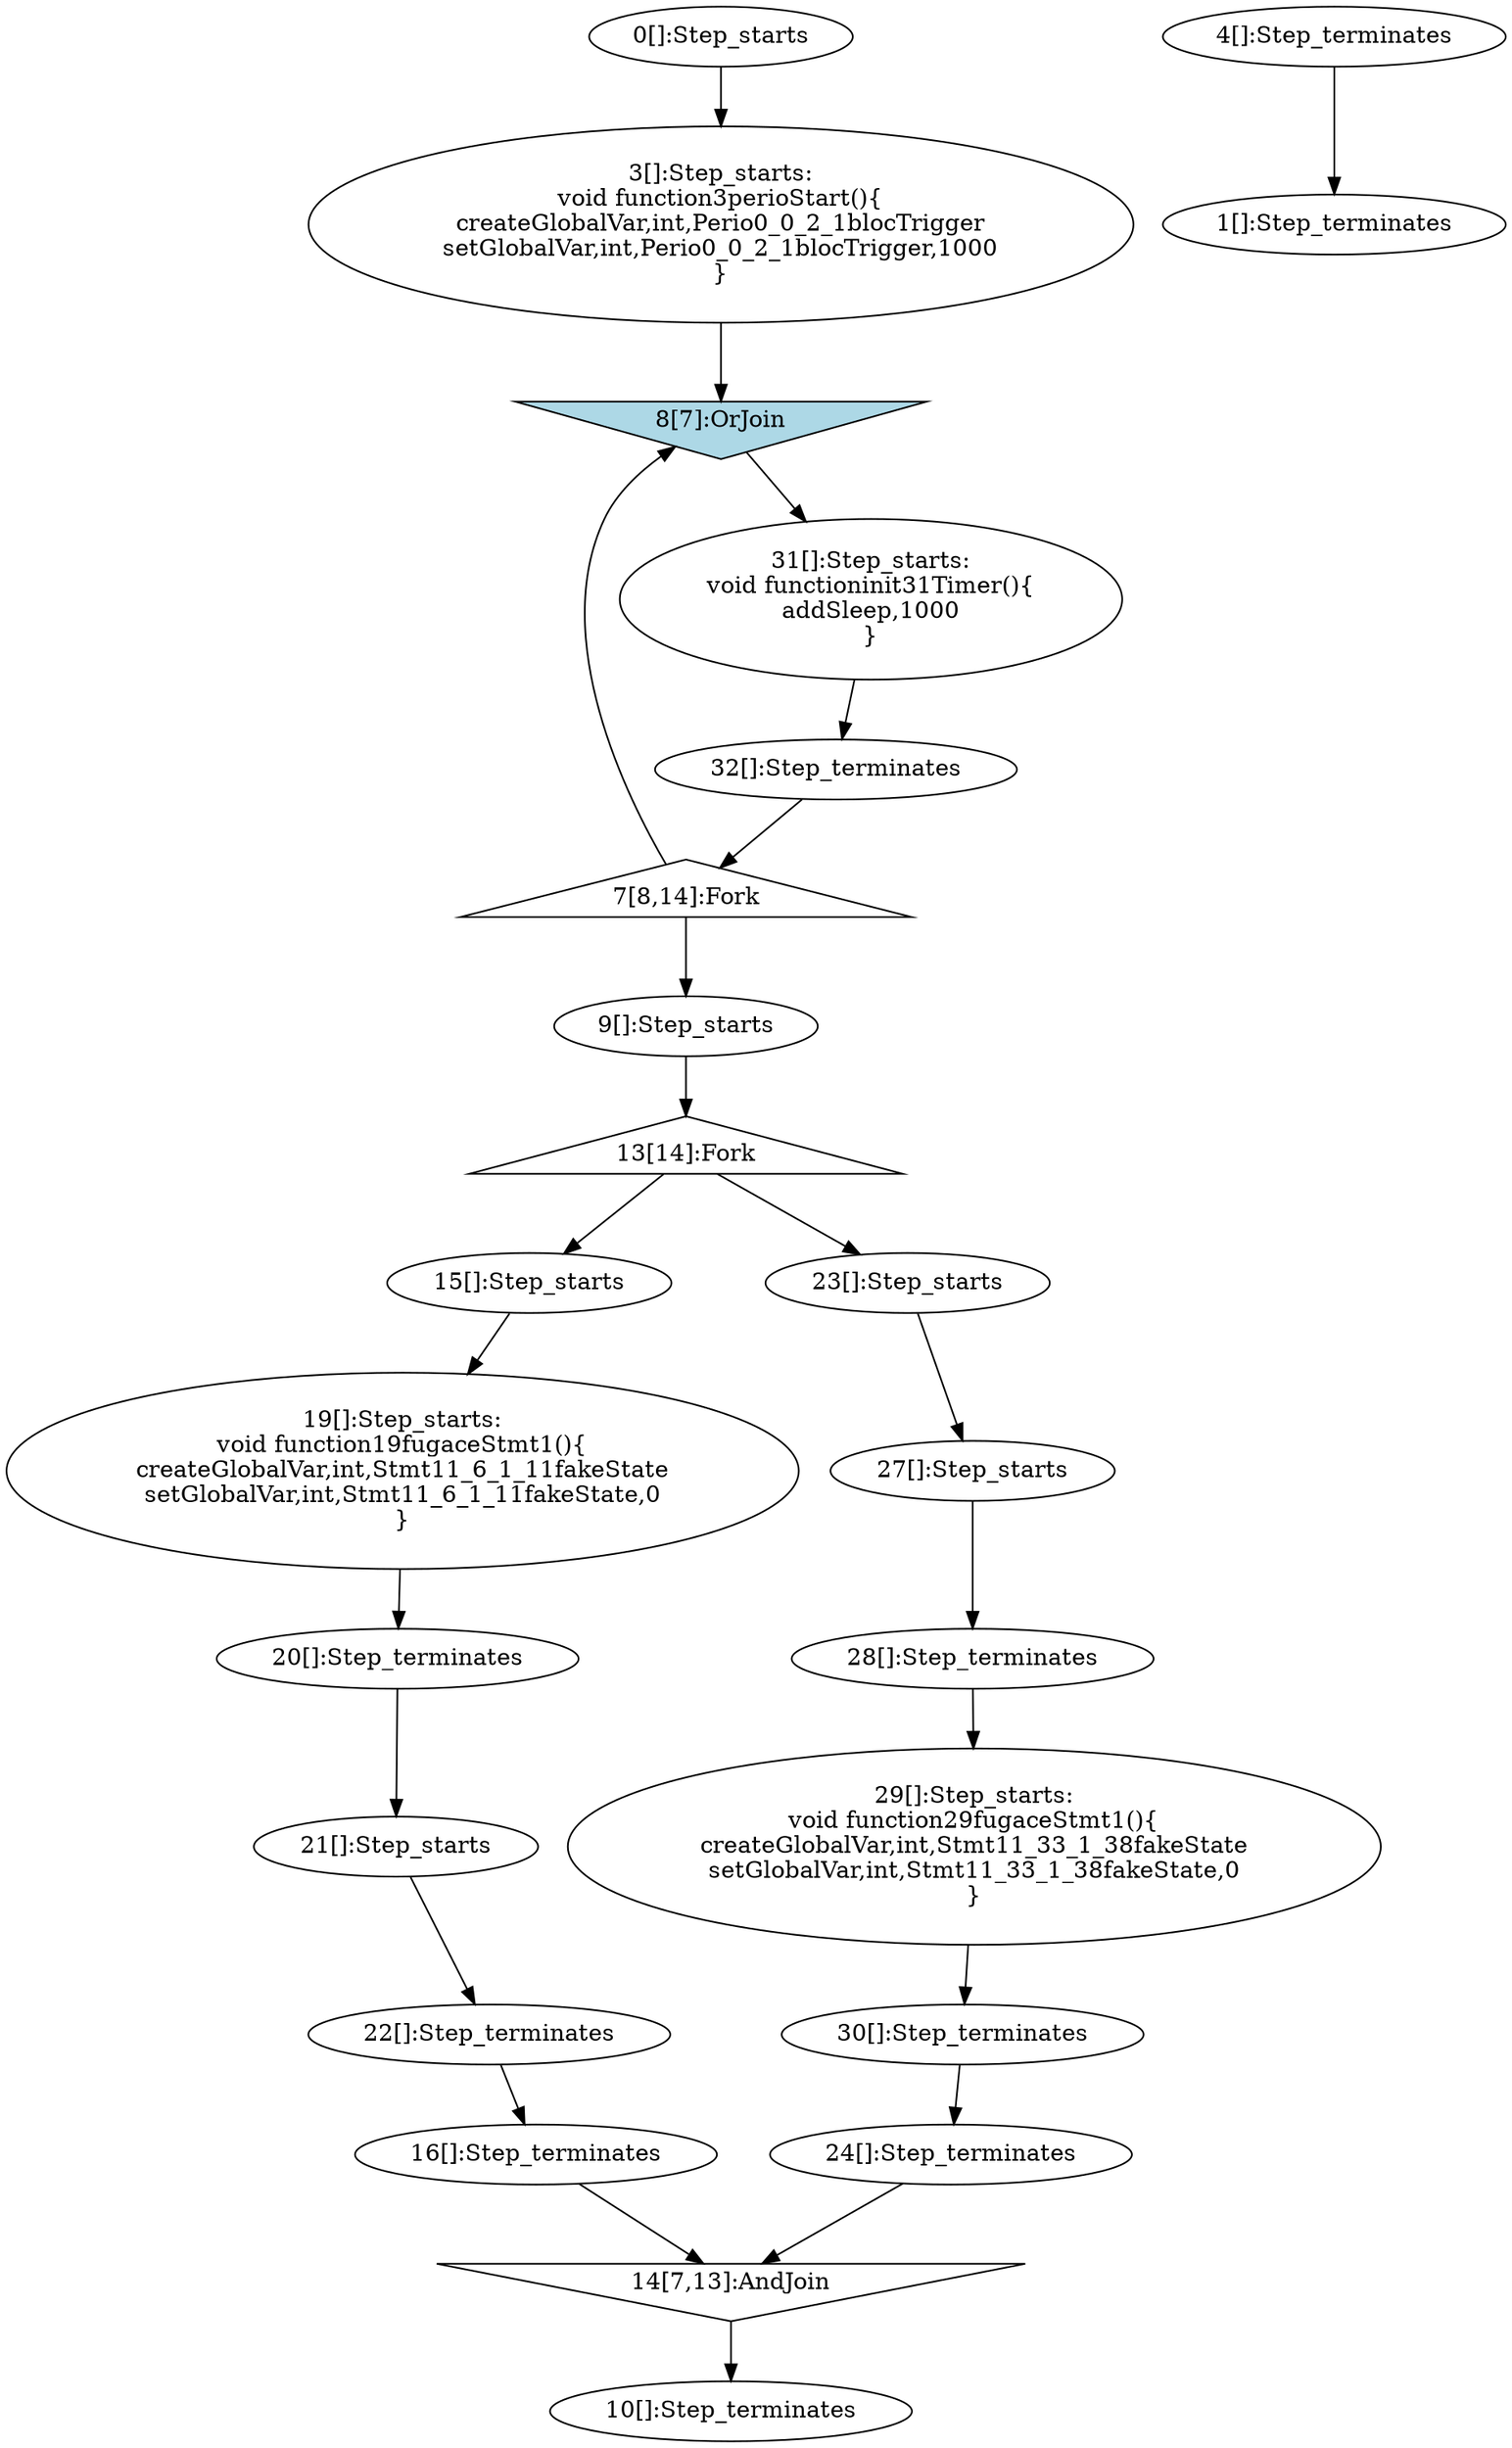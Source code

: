 digraph G {
  "0" [label="0[]:Step_starts" shape="ellipse" ];
  "1" [label="1[]:Step_terminates" shape="ellipse" ];
  "3" [label="3[]:Step_starts:
void function3perioStart(){
createGlobalVar,int,Perio0_0_2_1blocTrigger
setGlobalVar,int,Perio0_0_2_1blocTrigger,1000
}" shape="ellipse" ];
  "4" [label="4[]:Step_terminates" shape="ellipse" ];
  "7" [label="7[8,14]:Fork" shape="triangle" ];
  "8" [label="8[7]:OrJoin" shape="invtriangle" style="filled" fillcolor="lightblue"];
  "31" [label="31[]:Step_starts:
void functioninit31Timer(){
addSleep,1000
}" shape="ellipse" ];
  "32" [label="32[]:Step_terminates" shape="ellipse" ];
  "9" [label="9[]:Step_starts" shape="ellipse" ];
  "10" [label="10[]:Step_terminates" shape="ellipse" ];
  "13" [label="13[14]:Fork" shape="triangle" ];
  "14" [label="14[7,13]:AndJoin" shape="invtriangle" ];
  "15" [label="15[]:Step_starts" shape="ellipse" ];
  "16" [label="16[]:Step_terminates" shape="ellipse" ];
  "23" [label="23[]:Step_starts" shape="ellipse" ];
  "24" [label="24[]:Step_terminates" shape="ellipse" ];
  "19" [label="19[]:Step_starts:
void function19fugaceStmt1(){
createGlobalVar,int,Stmt11_6_1_11fakeState
setGlobalVar,int,Stmt11_6_1_11fakeState,0
}" shape="ellipse" ];
  "20" [label="20[]:Step_terminates" shape="ellipse" ];
  "21" [label="21[]:Step_starts" shape="ellipse" ];
  "22" [label="22[]:Step_terminates" shape="ellipse" ];
  "27" [label="27[]:Step_starts" shape="ellipse" ];
  "28" [label="28[]:Step_terminates" shape="ellipse" ];
  "29" [label="29[]:Step_starts:
void function29fugaceStmt1(){
createGlobalVar,int,Stmt11_33_1_38fakeState
setGlobalVar,int,Stmt11_33_1_38fakeState,0
}" shape="ellipse" ];
  "30" [label="30[]:Step_terminates" shape="ellipse" ];
  "0" -> "3" [label=""];
  "4" -> "1" [label=""];
  "3" -> "8" [label=""];
  "32" -> "7" [label=""];
  "7" -> "9" [label=""];
  "7" -> "8" [label=""];
  "8" -> "31" [label=""];
  "31" -> "32" [label=""];
  "9" -> "13" [label=""];
  "13" -> "15" [label=""];
  "13" -> "23" [label=""];
  "16" -> "14" [label=""];
  "24" -> "14" [label=""];
  "14" -> "10" [label=""];
  "15" -> "19" [label=""];
  "20" -> "21" [label=""];
  "22" -> "16" [label=""];
  "23" -> "27" [label=""];
  "28" -> "29" [label=""];
  "30" -> "24" [label=""];
  "19" -> "20" [label=""];
  "21" -> "22" [label=""];
  "27" -> "28" [label=""];
  "29" -> "30" [label=""];
}